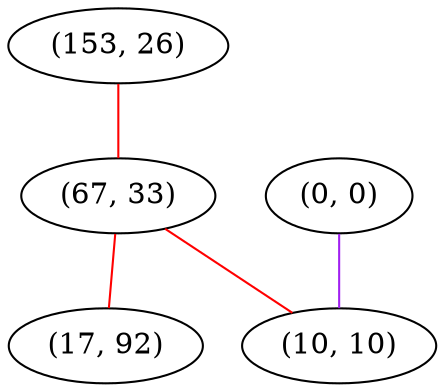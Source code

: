 graph "" {
"(153, 26)";
"(0, 0)";
"(67, 33)";
"(17, 92)";
"(10, 10)";
"(153, 26)" -- "(67, 33)"  [color=red, key=0, weight=1];
"(0, 0)" -- "(10, 10)"  [color=purple, key=0, weight=4];
"(67, 33)" -- "(17, 92)"  [color=red, key=0, weight=1];
"(67, 33)" -- "(10, 10)"  [color=red, key=0, weight=1];
}

